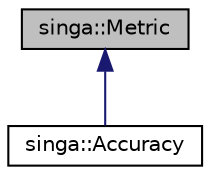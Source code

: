 digraph "singa::Metric"
{
  edge [fontname="Helvetica",fontsize="10",labelfontname="Helvetica",labelfontsize="10"];
  node [fontname="Helvetica",fontsize="10",shape=record];
  Node0 [label="singa::Metric",height=0.2,width=0.4,color="black", fillcolor="grey75", style="filled", fontcolor="black"];
  Node0 -> Node1 [dir="back",color="midnightblue",fontsize="10",style="solid",fontname="Helvetica"];
  Node1 [label="singa::Accuracy",height=0.2,width=0.4,color="black", fillcolor="white", style="filled",URL="$classsinga_1_1Accuracy.html",tooltip="Compute the accuray of the prediction, which is matched against the ground truth labels. "];
}
